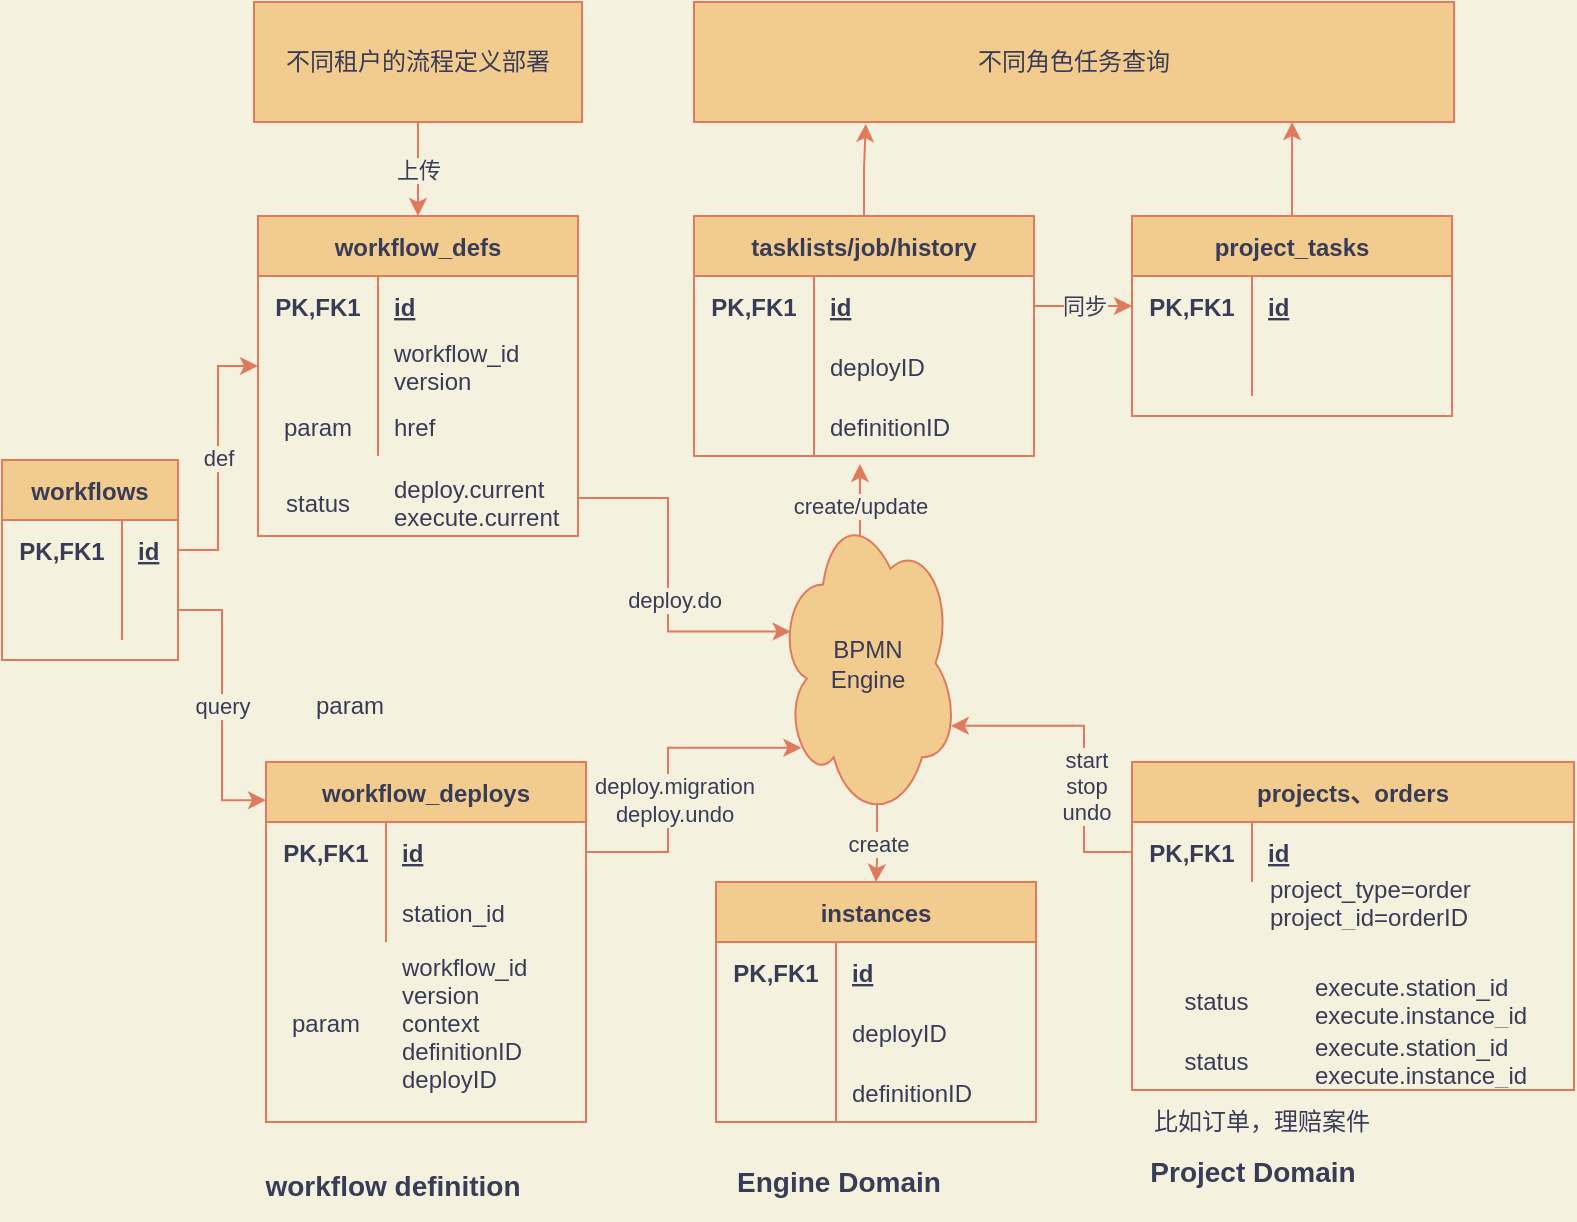 <mxfile version="14.4.2" type="github">
  <diagram id="R2lEEEUBdFMjLlhIrx00" name="Page-1">
    <mxGraphModel dx="1422" dy="746" grid="0" gridSize="10" guides="1" tooltips="1" connect="1" arrows="1" fold="1" page="1" pageScale="1" pageWidth="850" pageHeight="1100" background="#F4F1DE" math="0" shadow="0" extFonts="Permanent Marker^https://fonts.googleapis.com/css?family=Permanent+Marker">
      <root>
        <mxCell id="0" />
        <mxCell id="1" parent="0" />
        <mxCell id="DA4g0Scjdkf1gucJsFsH-38" value="&lt;font style=&quot;font-size: 14px&quot;&gt;workflow definition&lt;/font&gt;" style="text;strokeColor=none;fillColor=none;html=1;fontSize=24;fontStyle=1;verticalAlign=middle;align=center;fontColor=#393C56;" parent="1" vertex="1">
          <mxGeometry x="170" y="800" width="120" height="40" as="geometry" />
        </mxCell>
        <mxCell id="DA4g0Scjdkf1gucJsFsH-209" value="query" style="edgeStyle=orthogonalEdgeStyle;rounded=0;orthogonalLoop=1;jettySize=auto;html=1;exitX=1;exitY=0.5;exitDx=0;exitDy=0;entryX=0;entryY=0.106;entryDx=0;entryDy=0;entryPerimeter=0;strokeColor=#E07A5F;fontColor=#393C56;labelBackgroundColor=#F4F1DE;" parent="1" source="DA4g0Scjdkf1gucJsFsH-110" target="DA4g0Scjdkf1gucJsFsH-136" edge="1">
          <mxGeometry relative="1" as="geometry" />
        </mxCell>
        <mxCell id="DA4g0Scjdkf1gucJsFsH-103" value="workflows" style="shape=table;startSize=30;container=1;collapsible=1;childLayout=tableLayout;fixedRows=1;rowLines=0;fontStyle=1;align=center;resizeLast=1;fillColor=#F2CC8F;strokeColor=#E07A5F;fontColor=#393C56;" parent="1" vertex="1">
          <mxGeometry x="35" y="460" width="88" height="100" as="geometry" />
        </mxCell>
        <mxCell id="DA4g0Scjdkf1gucJsFsH-104" value="" style="shape=partialRectangle;collapsible=0;dropTarget=0;pointerEvents=0;fillColor=none;top=0;left=0;bottom=0;right=0;points=[[0,0.5],[1,0.5]];portConstraint=eastwest;strokeColor=#E07A5F;fontColor=#393C56;" parent="DA4g0Scjdkf1gucJsFsH-103" vertex="1">
          <mxGeometry y="30" width="88" height="30" as="geometry" />
        </mxCell>
        <mxCell id="DA4g0Scjdkf1gucJsFsH-105" value="PK,FK1" style="shape=partialRectangle;connectable=0;fillColor=none;top=0;left=0;bottom=0;right=0;fontStyle=1;overflow=hidden;strokeColor=#E07A5F;fontColor=#393C56;" parent="DA4g0Scjdkf1gucJsFsH-104" vertex="1">
          <mxGeometry width="60" height="30" as="geometry" />
        </mxCell>
        <mxCell id="DA4g0Scjdkf1gucJsFsH-106" value="id" style="shape=partialRectangle;connectable=0;fillColor=none;top=0;left=0;bottom=0;right=0;align=left;spacingLeft=6;fontStyle=5;overflow=hidden;strokeColor=#E07A5F;fontColor=#393C56;" parent="DA4g0Scjdkf1gucJsFsH-104" vertex="1">
          <mxGeometry x="60" width="28" height="30" as="geometry" />
        </mxCell>
        <mxCell id="DA4g0Scjdkf1gucJsFsH-110" value="" style="shape=partialRectangle;collapsible=0;dropTarget=0;pointerEvents=0;fillColor=none;top=0;left=0;bottom=0;right=0;points=[[0,0.5],[1,0.5]];portConstraint=eastwest;strokeColor=#E07A5F;fontColor=#393C56;" parent="DA4g0Scjdkf1gucJsFsH-103" vertex="1">
          <mxGeometry y="60" width="88" height="30" as="geometry" />
        </mxCell>
        <mxCell id="DA4g0Scjdkf1gucJsFsH-111" value="" style="shape=partialRectangle;connectable=0;fillColor=none;top=0;left=0;bottom=0;right=0;editable=1;overflow=hidden;strokeColor=#E07A5F;fontColor=#393C56;" parent="DA4g0Scjdkf1gucJsFsH-110" vertex="1">
          <mxGeometry width="60" height="30" as="geometry" />
        </mxCell>
        <mxCell id="DA4g0Scjdkf1gucJsFsH-112" value="" style="shape=partialRectangle;connectable=0;fillColor=none;top=0;left=0;bottom=0;right=0;align=left;spacingLeft=6;overflow=hidden;strokeColor=#E07A5F;fontColor=#393C56;" parent="DA4g0Scjdkf1gucJsFsH-110" vertex="1">
          <mxGeometry x="60" width="28" height="30" as="geometry" />
        </mxCell>
        <mxCell id="DA4g0Scjdkf1gucJsFsH-236" style="edgeStyle=orthogonalEdgeStyle;rounded=0;orthogonalLoop=1;jettySize=auto;html=1;exitX=1;exitY=0.5;exitDx=0;exitDy=0;entryX=0.13;entryY=0.77;entryDx=0;entryDy=0;entryPerimeter=0;strokeColor=#E07A5F;fontColor=#393C56;labelBackgroundColor=#F4F1DE;" parent="1" source="DA4g0Scjdkf1gucJsFsH-137" target="DA4g0Scjdkf1gucJsFsH-210" edge="1">
          <mxGeometry relative="1" as="geometry">
            <Array as="points">
              <mxPoint x="368" y="656" />
              <mxPoint x="368" y="604" />
            </Array>
          </mxGeometry>
        </mxCell>
        <mxCell id="DA4g0Scjdkf1gucJsFsH-237" value="deploy.migration&lt;br&gt;deploy.undo" style="edgeLabel;html=1;align=center;verticalAlign=middle;resizable=0;points=[];fontColor=#393C56;labelBackgroundColor=#F4F1DE;" parent="DA4g0Scjdkf1gucJsFsH-236" vertex="1" connectable="0">
          <mxGeometry x="-0.159" y="-3" relative="1" as="geometry">
            <mxPoint as="offset" />
          </mxGeometry>
        </mxCell>
        <mxCell id="DA4g0Scjdkf1gucJsFsH-157" value="" style="shape=partialRectangle;connectable=0;fillColor=none;top=0;left=0;bottom=0;right=0;editable=1;overflow=hidden;strokeColor=#E07A5F;fontColor=#393C56;" parent="1" vertex="1">
          <mxGeometry x="493" y="330" width="60" height="30" as="geometry" />
        </mxCell>
        <mxCell id="DA4g0Scjdkf1gucJsFsH-159" value="def" style="edgeStyle=orthogonalEdgeStyle;rounded=0;orthogonalLoop=1;jettySize=auto;html=1;exitX=1;exitY=0.5;exitDx=0;exitDy=0;entryX=0;entryY=0.5;entryDx=0;entryDy=0;strokeColor=#E07A5F;fontColor=#393C56;labelBackgroundColor=#F4F1DE;" parent="1" source="DA4g0Scjdkf1gucJsFsH-104" target="DA4g0Scjdkf1gucJsFsH-130" edge="1">
          <mxGeometry relative="1" as="geometry">
            <mxPoint x="442" y="275" as="targetPoint" />
          </mxGeometry>
        </mxCell>
        <mxCell id="DA4g0Scjdkf1gucJsFsH-164" value="instances" style="shape=table;startSize=30;container=1;collapsible=1;childLayout=tableLayout;fixedRows=1;rowLines=0;fontStyle=1;align=center;resizeLast=1;fillColor=#F2CC8F;strokeColor=#E07A5F;fontColor=#393C56;" parent="1" vertex="1">
          <mxGeometry x="392" y="671" width="160" height="120" as="geometry" />
        </mxCell>
        <mxCell id="DA4g0Scjdkf1gucJsFsH-165" value="" style="shape=partialRectangle;collapsible=0;dropTarget=0;pointerEvents=0;fillColor=none;top=0;left=0;bottom=0;right=0;points=[[0,0.5],[1,0.5]];portConstraint=eastwest;strokeColor=#E07A5F;fontColor=#393C56;" parent="DA4g0Scjdkf1gucJsFsH-164" vertex="1">
          <mxGeometry y="30" width="160" height="30" as="geometry" />
        </mxCell>
        <mxCell id="DA4g0Scjdkf1gucJsFsH-166" value="PK,FK1" style="shape=partialRectangle;connectable=0;fillColor=none;top=0;left=0;bottom=0;right=0;fontStyle=1;overflow=hidden;strokeColor=#E07A5F;fontColor=#393C56;" parent="DA4g0Scjdkf1gucJsFsH-165" vertex="1">
          <mxGeometry width="60" height="30" as="geometry" />
        </mxCell>
        <mxCell id="DA4g0Scjdkf1gucJsFsH-167" value="id" style="shape=partialRectangle;connectable=0;fillColor=none;top=0;left=0;bottom=0;right=0;align=left;spacingLeft=6;fontStyle=5;overflow=hidden;strokeColor=#E07A5F;fontColor=#393C56;" parent="DA4g0Scjdkf1gucJsFsH-165" vertex="1">
          <mxGeometry x="60" width="100" height="30" as="geometry" />
        </mxCell>
        <mxCell id="DA4g0Scjdkf1gucJsFsH-168" value="" style="shape=partialRectangle;collapsible=0;dropTarget=0;pointerEvents=0;fillColor=none;top=0;left=0;bottom=0;right=0;points=[[0,0.5],[1,0.5]];portConstraint=eastwest;strokeColor=#E07A5F;fontColor=#393C56;" parent="DA4g0Scjdkf1gucJsFsH-164" vertex="1">
          <mxGeometry y="60" width="160" height="30" as="geometry" />
        </mxCell>
        <mxCell id="DA4g0Scjdkf1gucJsFsH-169" value="" style="shape=partialRectangle;connectable=0;fillColor=none;top=0;left=0;bottom=0;right=0;editable=1;overflow=hidden;strokeColor=#E07A5F;fontColor=#393C56;" parent="DA4g0Scjdkf1gucJsFsH-168" vertex="1">
          <mxGeometry width="60" height="30" as="geometry" />
        </mxCell>
        <mxCell id="DA4g0Scjdkf1gucJsFsH-170" value="deployID" style="shape=partialRectangle;connectable=0;fillColor=none;top=0;left=0;bottom=0;right=0;align=left;spacingLeft=6;overflow=hidden;strokeColor=#E07A5F;fontColor=#393C56;" parent="DA4g0Scjdkf1gucJsFsH-168" vertex="1">
          <mxGeometry x="60" width="100" height="30" as="geometry" />
        </mxCell>
        <mxCell id="DA4g0Scjdkf1gucJsFsH-171" value="" style="shape=partialRectangle;collapsible=0;dropTarget=0;pointerEvents=0;fillColor=none;top=0;left=0;bottom=0;right=0;points=[[0,0.5],[1,0.5]];portConstraint=eastwest;strokeColor=#E07A5F;fontColor=#393C56;" parent="DA4g0Scjdkf1gucJsFsH-164" vertex="1">
          <mxGeometry y="90" width="160" height="30" as="geometry" />
        </mxCell>
        <mxCell id="DA4g0Scjdkf1gucJsFsH-172" value="" style="shape=partialRectangle;connectable=0;fillColor=none;top=0;left=0;bottom=0;right=0;editable=1;overflow=hidden;strokeColor=#E07A5F;fontColor=#393C56;" parent="DA4g0Scjdkf1gucJsFsH-171" vertex="1">
          <mxGeometry width="60" height="30" as="geometry" />
        </mxCell>
        <mxCell id="DA4g0Scjdkf1gucJsFsH-173" value="definitionID" style="shape=partialRectangle;connectable=0;fillColor=none;top=0;left=0;bottom=0;right=0;align=left;spacingLeft=6;overflow=hidden;strokeColor=#E07A5F;fontColor=#393C56;" parent="DA4g0Scjdkf1gucJsFsH-171" vertex="1">
          <mxGeometry x="60" width="100" height="30" as="geometry" />
        </mxCell>
        <mxCell id="DA4g0Scjdkf1gucJsFsH-177" value="&lt;font style=&quot;font-size: 14px&quot;&gt;Project Domain&lt;/font&gt;" style="text;strokeColor=none;fillColor=none;html=1;fontSize=24;fontStyle=1;verticalAlign=middle;align=center;fontColor=#393C56;" parent="1" vertex="1">
          <mxGeometry x="600" y="793" width="120" height="40" as="geometry" />
        </mxCell>
        <mxCell id="YYEajXjFbS-MX710iMY_-9" style="edgeStyle=orthogonalEdgeStyle;rounded=0;orthogonalLoop=1;jettySize=auto;html=1;exitX=0.5;exitY=0;exitDx=0;exitDy=0;entryX=0.787;entryY=1;entryDx=0;entryDy=0;entryPerimeter=0;strokeColor=#E07A5F;fontColor=#393C56;labelBackgroundColor=#F4F1DE;" parent="1" source="DA4g0Scjdkf1gucJsFsH-178" target="YYEajXjFbS-MX710iMY_-4" edge="1">
          <mxGeometry relative="1" as="geometry" />
        </mxCell>
        <mxCell id="DA4g0Scjdkf1gucJsFsH-178" value="project_tasks" style="shape=table;startSize=30;container=1;collapsible=1;childLayout=tableLayout;fixedRows=1;rowLines=0;fontStyle=1;align=center;resizeLast=1;fillColor=#F2CC8F;strokeColor=#E07A5F;fontColor=#393C56;" parent="1" vertex="1">
          <mxGeometry x="600" y="338" width="160" height="100" as="geometry" />
        </mxCell>
        <mxCell id="DA4g0Scjdkf1gucJsFsH-179" value="" style="shape=partialRectangle;collapsible=0;dropTarget=0;pointerEvents=0;fillColor=none;top=0;left=0;bottom=0;right=0;points=[[0,0.5],[1,0.5]];portConstraint=eastwest;strokeColor=#E07A5F;fontColor=#393C56;" parent="DA4g0Scjdkf1gucJsFsH-178" vertex="1">
          <mxGeometry y="30" width="160" height="30" as="geometry" />
        </mxCell>
        <mxCell id="DA4g0Scjdkf1gucJsFsH-180" value="PK,FK1" style="shape=partialRectangle;connectable=0;fillColor=none;top=0;left=0;bottom=0;right=0;fontStyle=1;overflow=hidden;strokeColor=#E07A5F;fontColor=#393C56;" parent="DA4g0Scjdkf1gucJsFsH-179" vertex="1">
          <mxGeometry width="60" height="30" as="geometry" />
        </mxCell>
        <mxCell id="DA4g0Scjdkf1gucJsFsH-181" value="id" style="shape=partialRectangle;connectable=0;fillColor=none;top=0;left=0;bottom=0;right=0;align=left;spacingLeft=6;fontStyle=5;overflow=hidden;strokeColor=#E07A5F;fontColor=#393C56;" parent="DA4g0Scjdkf1gucJsFsH-179" vertex="1">
          <mxGeometry x="60" width="100" height="30" as="geometry" />
        </mxCell>
        <mxCell id="DA4g0Scjdkf1gucJsFsH-182" value="" style="shape=partialRectangle;collapsible=0;dropTarget=0;pointerEvents=0;fillColor=none;top=0;left=0;bottom=0;right=0;points=[[0,0.5],[1,0.5]];portConstraint=eastwest;strokeColor=#E07A5F;fontColor=#393C56;" parent="DA4g0Scjdkf1gucJsFsH-178" vertex="1">
          <mxGeometry y="60" width="160" height="30" as="geometry" />
        </mxCell>
        <mxCell id="DA4g0Scjdkf1gucJsFsH-183" value="" style="shape=partialRectangle;connectable=0;fillColor=none;top=0;left=0;bottom=0;right=0;editable=1;overflow=hidden;strokeColor=#E07A5F;fontColor=#393C56;" parent="DA4g0Scjdkf1gucJsFsH-182" vertex="1">
          <mxGeometry width="60" height="30" as="geometry" />
        </mxCell>
        <mxCell id="DA4g0Scjdkf1gucJsFsH-184" value="" style="shape=partialRectangle;connectable=0;fillColor=none;top=0;left=0;bottom=0;right=0;align=left;spacingLeft=6;overflow=hidden;strokeColor=#E07A5F;fontColor=#393C56;" parent="DA4g0Scjdkf1gucJsFsH-182" vertex="1">
          <mxGeometry x="60" width="100" height="30" as="geometry" />
        </mxCell>
        <mxCell id="YYEajXjFbS-MX710iMY_-6" value="create/update" style="edgeStyle=orthogonalEdgeStyle;rounded=0;orthogonalLoop=1;jettySize=auto;html=1;exitX=0.4;exitY=0.1;exitDx=0;exitDy=0;exitPerimeter=0;entryX=0.488;entryY=1.133;entryDx=0;entryDy=0;entryPerimeter=0;strokeColor=#E07A5F;fontColor=#393C56;labelBackgroundColor=#F4F1DE;" parent="1" source="DA4g0Scjdkf1gucJsFsH-210" target="DA4g0Scjdkf1gucJsFsH-224" edge="1">
          <mxGeometry relative="1" as="geometry" />
        </mxCell>
        <mxCell id="YYEajXjFbS-MX710iMY_-7" value="create" style="edgeStyle=orthogonalEdgeStyle;rounded=0;orthogonalLoop=1;jettySize=auto;html=1;exitX=0.55;exitY=0.95;exitDx=0;exitDy=0;exitPerimeter=0;strokeColor=#E07A5F;fontColor=#393C56;labelBackgroundColor=#F4F1DE;" parent="1" source="DA4g0Scjdkf1gucJsFsH-210" target="DA4g0Scjdkf1gucJsFsH-164" edge="1">
          <mxGeometry relative="1" as="geometry" />
        </mxCell>
        <mxCell id="DA4g0Scjdkf1gucJsFsH-210" value="BPMN &lt;br&gt;Engine" style="ellipse;shape=cloud;whiteSpace=wrap;html=1;align=center;fillColor=#F2CC8F;strokeColor=#E07A5F;fontColor=#393C56;" parent="1" vertex="1">
          <mxGeometry x="423" y="483" width="90" height="157" as="geometry" />
        </mxCell>
        <mxCell id="DA4g0Scjdkf1gucJsFsH-214" style="edgeStyle=orthogonalEdgeStyle;rounded=0;orthogonalLoop=1;jettySize=auto;html=1;exitX=0;exitY=0.5;exitDx=0;exitDy=0;entryX=0.96;entryY=0.7;entryDx=0;entryDy=0;entryPerimeter=0;strokeColor=#E07A5F;fontColor=#393C56;labelBackgroundColor=#F4F1DE;" parent="1" source="DA4g0Scjdkf1gucJsFsH-186" target="DA4g0Scjdkf1gucJsFsH-210" edge="1">
          <mxGeometry relative="1" as="geometry">
            <mxPoint x="640" y="285" as="sourcePoint" />
            <Array as="points">
              <mxPoint x="576" y="656" />
              <mxPoint x="576" y="593" />
            </Array>
          </mxGeometry>
        </mxCell>
        <mxCell id="DA4g0Scjdkf1gucJsFsH-215" value="start&lt;br&gt;stop&lt;br&gt;undo" style="edgeLabel;html=1;align=center;verticalAlign=middle;resizable=0;points=[];fontColor=#393C56;labelBackgroundColor=#F4F1DE;" parent="DA4g0Scjdkf1gucJsFsH-214" vertex="1" connectable="0">
          <mxGeometry x="-0.249" y="-1" relative="1" as="geometry">
            <mxPoint as="offset" />
          </mxGeometry>
        </mxCell>
        <mxCell id="YYEajXjFbS-MX710iMY_-8" style="edgeStyle=orthogonalEdgeStyle;rounded=0;orthogonalLoop=1;jettySize=auto;html=1;exitX=0.5;exitY=0;exitDx=0;exitDy=0;entryX=0.226;entryY=1.017;entryDx=0;entryDy=0;entryPerimeter=0;strokeColor=#E07A5F;fontColor=#393C56;labelBackgroundColor=#F4F1DE;" parent="1" source="DA4g0Scjdkf1gucJsFsH-217" target="YYEajXjFbS-MX710iMY_-4" edge="1">
          <mxGeometry relative="1" as="geometry" />
        </mxCell>
        <mxCell id="DA4g0Scjdkf1gucJsFsH-217" value="tasklists/job/history" style="shape=table;startSize=30;container=1;collapsible=1;childLayout=tableLayout;fixedRows=1;rowLines=0;fontStyle=1;align=center;resizeLast=1;fillColor=#F2CC8F;strokeColor=#E07A5F;fontColor=#393C56;" parent="1" vertex="1">
          <mxGeometry x="381" y="338" width="170" height="120" as="geometry" />
        </mxCell>
        <mxCell id="DA4g0Scjdkf1gucJsFsH-218" value="" style="shape=partialRectangle;collapsible=0;dropTarget=0;pointerEvents=0;fillColor=none;top=0;left=0;bottom=0;right=0;points=[[0,0.5],[1,0.5]];portConstraint=eastwest;strokeColor=#E07A5F;fontColor=#393C56;" parent="DA4g0Scjdkf1gucJsFsH-217" vertex="1">
          <mxGeometry y="30" width="170" height="30" as="geometry" />
        </mxCell>
        <mxCell id="DA4g0Scjdkf1gucJsFsH-219" value="PK,FK1" style="shape=partialRectangle;connectable=0;fillColor=none;top=0;left=0;bottom=0;right=0;fontStyle=1;overflow=hidden;strokeColor=#E07A5F;fontColor=#393C56;" parent="DA4g0Scjdkf1gucJsFsH-218" vertex="1">
          <mxGeometry width="60" height="30" as="geometry" />
        </mxCell>
        <mxCell id="DA4g0Scjdkf1gucJsFsH-220" value="id" style="shape=partialRectangle;connectable=0;fillColor=none;top=0;left=0;bottom=0;right=0;align=left;spacingLeft=6;fontStyle=5;overflow=hidden;strokeColor=#E07A5F;fontColor=#393C56;" parent="DA4g0Scjdkf1gucJsFsH-218" vertex="1">
          <mxGeometry x="60" width="110" height="30" as="geometry" />
        </mxCell>
        <mxCell id="DA4g0Scjdkf1gucJsFsH-221" value="" style="shape=partialRectangle;collapsible=0;dropTarget=0;pointerEvents=0;fillColor=none;top=0;left=0;bottom=0;right=0;points=[[0,0.5],[1,0.5]];portConstraint=eastwest;strokeColor=#E07A5F;fontColor=#393C56;" parent="DA4g0Scjdkf1gucJsFsH-217" vertex="1">
          <mxGeometry y="60" width="170" height="30" as="geometry" />
        </mxCell>
        <mxCell id="DA4g0Scjdkf1gucJsFsH-222" value="" style="shape=partialRectangle;connectable=0;fillColor=none;top=0;left=0;bottom=0;right=0;editable=1;overflow=hidden;strokeColor=#E07A5F;fontColor=#393C56;" parent="DA4g0Scjdkf1gucJsFsH-221" vertex="1">
          <mxGeometry width="60" height="30" as="geometry" />
        </mxCell>
        <mxCell id="DA4g0Scjdkf1gucJsFsH-223" value="deployID" style="shape=partialRectangle;connectable=0;fillColor=none;top=0;left=0;bottom=0;right=0;align=left;spacingLeft=6;overflow=hidden;strokeColor=#E07A5F;fontColor=#393C56;" parent="DA4g0Scjdkf1gucJsFsH-221" vertex="1">
          <mxGeometry x="60" width="110" height="30" as="geometry" />
        </mxCell>
        <mxCell id="DA4g0Scjdkf1gucJsFsH-224" value="" style="shape=partialRectangle;collapsible=0;dropTarget=0;pointerEvents=0;fillColor=none;top=0;left=0;bottom=0;right=0;points=[[0,0.5],[1,0.5]];portConstraint=eastwest;strokeColor=#E07A5F;fontColor=#393C56;" parent="DA4g0Scjdkf1gucJsFsH-217" vertex="1">
          <mxGeometry y="90" width="170" height="30" as="geometry" />
        </mxCell>
        <mxCell id="DA4g0Scjdkf1gucJsFsH-225" value="" style="shape=partialRectangle;connectable=0;fillColor=none;top=0;left=0;bottom=0;right=0;editable=1;overflow=hidden;strokeColor=#E07A5F;fontColor=#393C56;" parent="DA4g0Scjdkf1gucJsFsH-224" vertex="1">
          <mxGeometry width="60" height="30" as="geometry" />
        </mxCell>
        <mxCell id="DA4g0Scjdkf1gucJsFsH-226" value="definitionID" style="shape=partialRectangle;connectable=0;fillColor=none;top=0;left=0;bottom=0;right=0;align=left;spacingLeft=6;overflow=hidden;strokeColor=#E07A5F;fontColor=#393C56;" parent="DA4g0Scjdkf1gucJsFsH-224" vertex="1">
          <mxGeometry x="60" width="110" height="30" as="geometry" />
        </mxCell>
        <mxCell id="DA4g0Scjdkf1gucJsFsH-230" value="&lt;font style=&quot;font-size: 14px&quot;&gt;Engine Domain&lt;/font&gt;" style="text;strokeColor=none;fillColor=none;html=1;fontSize=24;fontStyle=1;verticalAlign=middle;align=center;fontColor=#393C56;" parent="1" vertex="1">
          <mxGeometry x="393" y="798" width="120" height="40" as="geometry" />
        </mxCell>
        <mxCell id="DA4g0Scjdkf1gucJsFsH-231" value="比如订单，理赔案件" style="text;html=1;strokeColor=none;fillColor=none;align=center;verticalAlign=middle;whiteSpace=wrap;rounded=0;fontColor=#393C56;" parent="1" vertex="1">
          <mxGeometry x="610" y="786" width="110" height="10" as="geometry" />
        </mxCell>
        <mxCell id="DA4g0Scjdkf1gucJsFsH-239" style="edgeStyle=orthogonalEdgeStyle;rounded=0;orthogonalLoop=1;jettySize=auto;html=1;exitX=1;exitY=0.5;exitDx=0;exitDy=0;entryX=0.07;entryY=0.4;entryDx=0;entryDy=0;entryPerimeter=0;strokeColor=#E07A5F;fontColor=#393C56;labelBackgroundColor=#F4F1DE;" parent="1" source="DA4g0Scjdkf1gucJsFsH-244" target="DA4g0Scjdkf1gucJsFsH-210" edge="1">
          <mxGeometry relative="1" as="geometry">
            <Array as="points">
              <mxPoint x="323" y="479" />
              <mxPoint x="368" y="479" />
              <mxPoint x="368" y="546" />
            </Array>
          </mxGeometry>
        </mxCell>
        <mxCell id="DA4g0Scjdkf1gucJsFsH-240" value="deploy.do" style="edgeLabel;html=1;align=center;verticalAlign=middle;resizable=0;points=[];fontColor=#393C56;labelBackgroundColor=#F4F1DE;" parent="DA4g0Scjdkf1gucJsFsH-239" vertex="1" connectable="0">
          <mxGeometry x="0.121" y="3" relative="1" as="geometry">
            <mxPoint as="offset" />
          </mxGeometry>
        </mxCell>
        <mxCell id="YYEajXjFbS-MX710iMY_-1" value="" style="group;fontColor=#393C56;" parent="1" vertex="1" connectable="0">
          <mxGeometry x="600" y="611" width="221" height="164" as="geometry" />
        </mxCell>
        <mxCell id="DA4g0Scjdkf1gucJsFsH-185" value="projects、orders" style="shape=table;startSize=30;container=1;collapsible=1;childLayout=tableLayout;fixedRows=1;rowLines=0;fontStyle=1;align=center;resizeLast=1;fillColor=#F2CC8F;strokeColor=#E07A5F;fontColor=#393C56;" parent="YYEajXjFbS-MX710iMY_-1" vertex="1">
          <mxGeometry width="221" height="164" as="geometry" />
        </mxCell>
        <mxCell id="DA4g0Scjdkf1gucJsFsH-186" value="" style="shape=partialRectangle;collapsible=0;dropTarget=0;pointerEvents=0;fillColor=none;top=0;left=0;bottom=0;right=0;points=[[0,0.5],[1,0.5]];portConstraint=eastwest;strokeColor=#E07A5F;fontColor=#393C56;" parent="DA4g0Scjdkf1gucJsFsH-185" vertex="1">
          <mxGeometry y="30" width="221" height="30" as="geometry" />
        </mxCell>
        <mxCell id="DA4g0Scjdkf1gucJsFsH-187" value="PK,FK1" style="shape=partialRectangle;connectable=0;fillColor=none;top=0;left=0;bottom=0;right=0;fontStyle=1;overflow=hidden;strokeColor=#E07A5F;fontColor=#393C56;" parent="DA4g0Scjdkf1gucJsFsH-186" vertex="1">
          <mxGeometry width="60" height="30" as="geometry" />
        </mxCell>
        <mxCell id="DA4g0Scjdkf1gucJsFsH-188" value="id" style="shape=partialRectangle;connectable=0;fillColor=none;top=0;left=0;bottom=0;right=0;align=left;spacingLeft=6;fontStyle=5;overflow=hidden;strokeColor=#E07A5F;fontColor=#393C56;" parent="DA4g0Scjdkf1gucJsFsH-186" vertex="1">
          <mxGeometry x="60" width="161" height="30" as="geometry" />
        </mxCell>
        <mxCell id="DA4g0Scjdkf1gucJsFsH-206" value="" style="shape=partialRectangle;collapsible=0;dropTarget=0;pointerEvents=0;fillColor=none;top=0;left=0;bottom=0;right=0;points=[[0,0.5],[1,0.5]];portConstraint=eastwest;strokeColor=#E07A5F;fontColor=#393C56;" parent="YYEajXjFbS-MX710iMY_-1" vertex="1">
          <mxGeometry x="11" y="55" width="210" height="30" as="geometry" />
        </mxCell>
        <mxCell id="DA4g0Scjdkf1gucJsFsH-207" value="" style="shape=partialRectangle;connectable=0;fillColor=none;top=0;left=0;bottom=0;right=0;editable=1;overflow=hidden;strokeColor=#E07A5F;fontColor=#393C56;" parent="DA4g0Scjdkf1gucJsFsH-206" vertex="1">
          <mxGeometry width="80" height="30" as="geometry" />
        </mxCell>
        <mxCell id="DA4g0Scjdkf1gucJsFsH-208" value="project_type=order&#xa;project_id=orderID" style="shape=partialRectangle;connectable=0;fillColor=none;top=0;left=0;bottom=0;right=0;align=left;spacingLeft=6;overflow=hidden;strokeColor=#E07A5F;fontColor=#393C56;" parent="DA4g0Scjdkf1gucJsFsH-206" vertex="1">
          <mxGeometry x="50" width="160" height="30" as="geometry" />
        </mxCell>
        <mxCell id="DA4g0Scjdkf1gucJsFsH-247" value="" style="shape=partialRectangle;collapsible=0;dropTarget=0;pointerEvents=0;fillColor=none;top=0;left=0;bottom=0;right=0;points=[[0,0.5],[1,0.5]];portConstraint=eastwest;strokeColor=#E07A5F;fontColor=#393C56;" parent="YYEajXjFbS-MX710iMY_-1" vertex="1">
          <mxGeometry x="1" y="104" width="220" height="30" as="geometry" />
        </mxCell>
        <mxCell id="DA4g0Scjdkf1gucJsFsH-248" value="status" style="shape=partialRectangle;connectable=0;fillColor=none;top=0;left=0;bottom=0;right=0;editable=1;overflow=hidden;strokeColor=#E07A5F;fontColor=#393C56;" parent="DA4g0Scjdkf1gucJsFsH-247" vertex="1">
          <mxGeometry width="82.5" height="30" as="geometry" />
        </mxCell>
        <mxCell id="DA4g0Scjdkf1gucJsFsH-249" value="execute.station_id&#xa;execute.instance_id" style="shape=partialRectangle;connectable=0;fillColor=none;top=0;left=0;bottom=0;right=0;align=left;spacingLeft=6;overflow=hidden;strokeColor=#E07A5F;fontColor=#393C56;" parent="DA4g0Scjdkf1gucJsFsH-247" vertex="1">
          <mxGeometry x="82.5" width="137.5" height="30" as="geometry" />
        </mxCell>
        <mxCell id="DA4g0Scjdkf1gucJsFsH-250" value="" style="shape=partialRectangle;collapsible=0;dropTarget=0;pointerEvents=0;fillColor=none;top=0;left=0;bottom=0;right=0;points=[[0,0.5],[1,0.5]];portConstraint=eastwest;strokeColor=#E07A5F;fontColor=#393C56;" parent="YYEajXjFbS-MX710iMY_-1" vertex="1">
          <mxGeometry x="1" y="134" width="220" height="30" as="geometry" />
        </mxCell>
        <mxCell id="DA4g0Scjdkf1gucJsFsH-251" value="status" style="shape=partialRectangle;connectable=0;fillColor=none;top=0;left=0;bottom=0;right=0;editable=1;overflow=hidden;strokeColor=#E07A5F;fontColor=#393C56;" parent="DA4g0Scjdkf1gucJsFsH-250" vertex="1">
          <mxGeometry width="82.5" height="30" as="geometry" />
        </mxCell>
        <mxCell id="DA4g0Scjdkf1gucJsFsH-252" value="execute.station_id&#xa;execute.instance_id" style="shape=partialRectangle;connectable=0;fillColor=none;top=0;left=0;bottom=0;right=0;align=left;spacingLeft=6;overflow=hidden;strokeColor=#E07A5F;fontColor=#393C56;" parent="DA4g0Scjdkf1gucJsFsH-250" vertex="1">
          <mxGeometry x="82.5" width="137.5" height="30" as="geometry" />
        </mxCell>
        <mxCell id="YYEajXjFbS-MX710iMY_-2" value="" style="group;fontColor=#393C56;" parent="1" vertex="1" connectable="0">
          <mxGeometry x="167" y="611" width="160" height="180" as="geometry" />
        </mxCell>
        <mxCell id="DA4g0Scjdkf1gucJsFsH-136" value="workflow_deploys" style="shape=table;startSize=30;container=1;collapsible=1;childLayout=tableLayout;fixedRows=1;rowLines=0;fontStyle=1;align=center;resizeLast=1;fillColor=#F2CC8F;strokeColor=#E07A5F;fontColor=#393C56;" parent="YYEajXjFbS-MX710iMY_-2" vertex="1">
          <mxGeometry width="160" height="180" as="geometry" />
        </mxCell>
        <mxCell id="DA4g0Scjdkf1gucJsFsH-137" value="" style="shape=partialRectangle;collapsible=0;dropTarget=0;pointerEvents=0;fillColor=none;top=0;left=0;bottom=0;right=0;points=[[0,0.5],[1,0.5]];portConstraint=eastwest;strokeColor=#E07A5F;fontColor=#393C56;" parent="DA4g0Scjdkf1gucJsFsH-136" vertex="1">
          <mxGeometry y="30" width="160" height="30" as="geometry" />
        </mxCell>
        <mxCell id="DA4g0Scjdkf1gucJsFsH-138" value="PK,FK1" style="shape=partialRectangle;connectable=0;fillColor=none;top=0;left=0;bottom=0;right=0;fontStyle=1;overflow=hidden;strokeColor=#E07A5F;fontColor=#393C56;" parent="DA4g0Scjdkf1gucJsFsH-137" vertex="1">
          <mxGeometry width="60" height="30" as="geometry" />
        </mxCell>
        <mxCell id="DA4g0Scjdkf1gucJsFsH-139" value="id" style="shape=partialRectangle;connectable=0;fillColor=none;top=0;left=0;bottom=0;right=0;align=left;spacingLeft=6;fontStyle=5;overflow=hidden;strokeColor=#E07A5F;fontColor=#393C56;" parent="DA4g0Scjdkf1gucJsFsH-137" vertex="1">
          <mxGeometry x="60" width="100" height="30" as="geometry" />
        </mxCell>
        <mxCell id="DA4g0Scjdkf1gucJsFsH-143" value="" style="shape=partialRectangle;collapsible=0;dropTarget=0;pointerEvents=0;fillColor=none;top=0;left=0;bottom=0;right=0;points=[[0,0.5],[1,0.5]];portConstraint=eastwest;strokeColor=#E07A5F;fontColor=#393C56;" parent="DA4g0Scjdkf1gucJsFsH-136" vertex="1">
          <mxGeometry y="60" width="160" height="30" as="geometry" />
        </mxCell>
        <mxCell id="DA4g0Scjdkf1gucJsFsH-144" value="" style="shape=partialRectangle;connectable=0;fillColor=none;top=0;left=0;bottom=0;right=0;editable=1;overflow=hidden;strokeColor=#E07A5F;fontColor=#393C56;" parent="DA4g0Scjdkf1gucJsFsH-143" vertex="1">
          <mxGeometry width="60" height="30" as="geometry" />
        </mxCell>
        <mxCell id="DA4g0Scjdkf1gucJsFsH-145" value="station_id" style="shape=partialRectangle;connectable=0;fillColor=none;top=0;left=0;bottom=0;right=0;align=left;spacingLeft=6;overflow=hidden;strokeColor=#E07A5F;fontColor=#393C56;" parent="DA4g0Scjdkf1gucJsFsH-143" vertex="1">
          <mxGeometry x="60" width="100" height="30" as="geometry" />
        </mxCell>
        <mxCell id="DA4g0Scjdkf1gucJsFsH-211" value="" style="shape=partialRectangle;collapsible=0;dropTarget=0;pointerEvents=0;fillColor=none;top=0;left=0;bottom=0;right=0;points=[[0,0.5],[1,0.5]];portConstraint=eastwest;strokeColor=#E07A5F;fontColor=#393C56;" parent="YYEajXjFbS-MX710iMY_-2" vertex="1">
          <mxGeometry y="90" width="160" height="80" as="geometry" />
        </mxCell>
        <mxCell id="DA4g0Scjdkf1gucJsFsH-212" value="param" style="shape=partialRectangle;connectable=0;fillColor=none;top=0;left=0;bottom=0;right=0;editable=1;overflow=hidden;strokeColor=#E07A5F;fontColor=#393C56;" parent="DA4g0Scjdkf1gucJsFsH-211" vertex="1">
          <mxGeometry width="60" height="80" as="geometry" />
        </mxCell>
        <mxCell id="DA4g0Scjdkf1gucJsFsH-213" value="workflow_id&#xa;version&#xa;context&#xa;definitionID&#xa;deployID" style="shape=partialRectangle;connectable=0;fillColor=none;top=0;left=0;bottom=0;right=0;align=left;spacingLeft=6;overflow=hidden;strokeColor=#E07A5F;fontColor=#393C56;" parent="DA4g0Scjdkf1gucJsFsH-211" vertex="1">
          <mxGeometry x="60" width="100" height="80" as="geometry" />
        </mxCell>
        <mxCell id="YYEajXjFbS-MX710iMY_-3" value="" style="group;fontColor=#393C56;" parent="1" vertex="1" connectable="0">
          <mxGeometry x="163" y="338" width="160" height="160" as="geometry" />
        </mxCell>
        <mxCell id="DA4g0Scjdkf1gucJsFsH-123" value="workflow_defs" style="shape=table;startSize=30;container=1;collapsible=1;childLayout=tableLayout;fixedRows=1;rowLines=0;fontStyle=1;align=center;resizeLast=1;fillColor=#F2CC8F;strokeColor=#E07A5F;fontColor=#393C56;" parent="YYEajXjFbS-MX710iMY_-3" vertex="1">
          <mxGeometry width="160" height="160" as="geometry" />
        </mxCell>
        <mxCell id="DA4g0Scjdkf1gucJsFsH-124" value="" style="shape=partialRectangle;collapsible=0;dropTarget=0;pointerEvents=0;fillColor=none;top=0;left=0;bottom=0;right=0;points=[[0,0.5],[1,0.5]];portConstraint=eastwest;strokeColor=#E07A5F;fontColor=#393C56;" parent="DA4g0Scjdkf1gucJsFsH-123" vertex="1">
          <mxGeometry y="30" width="160" height="30" as="geometry" />
        </mxCell>
        <mxCell id="DA4g0Scjdkf1gucJsFsH-125" value="PK,FK1" style="shape=partialRectangle;connectable=0;fillColor=none;top=0;left=0;bottom=0;right=0;fontStyle=1;overflow=hidden;strokeColor=#E07A5F;fontColor=#393C56;" parent="DA4g0Scjdkf1gucJsFsH-124" vertex="1">
          <mxGeometry width="60" height="30" as="geometry" />
        </mxCell>
        <mxCell id="DA4g0Scjdkf1gucJsFsH-126" value="id" style="shape=partialRectangle;connectable=0;fillColor=none;top=0;left=0;bottom=0;right=0;align=left;spacingLeft=6;fontStyle=5;overflow=hidden;strokeColor=#E07A5F;fontColor=#393C56;" parent="DA4g0Scjdkf1gucJsFsH-124" vertex="1">
          <mxGeometry x="60" width="100" height="30" as="geometry" />
        </mxCell>
        <mxCell id="DA4g0Scjdkf1gucJsFsH-130" value="" style="shape=partialRectangle;collapsible=0;dropTarget=0;pointerEvents=0;fillColor=none;top=0;left=0;bottom=0;right=0;points=[[0,0.5],[1,0.5]];portConstraint=eastwest;strokeColor=#E07A5F;fontColor=#393C56;" parent="DA4g0Scjdkf1gucJsFsH-123" vertex="1">
          <mxGeometry y="60" width="160" height="30" as="geometry" />
        </mxCell>
        <mxCell id="DA4g0Scjdkf1gucJsFsH-131" value="" style="shape=partialRectangle;connectable=0;fillColor=none;top=0;left=0;bottom=0;right=0;editable=1;overflow=hidden;strokeColor=#E07A5F;fontColor=#393C56;" parent="DA4g0Scjdkf1gucJsFsH-130" vertex="1">
          <mxGeometry width="60" height="30" as="geometry" />
        </mxCell>
        <mxCell id="DA4g0Scjdkf1gucJsFsH-132" value="workflow_id&#xa;version" style="shape=partialRectangle;connectable=0;fillColor=none;top=0;left=0;bottom=0;right=0;align=left;spacingLeft=6;overflow=hidden;strokeColor=#E07A5F;fontColor=#393C56;" parent="DA4g0Scjdkf1gucJsFsH-130" vertex="1">
          <mxGeometry x="60" width="100" height="30" as="geometry" />
        </mxCell>
        <mxCell id="DA4g0Scjdkf1gucJsFsH-133" value="" style="shape=partialRectangle;collapsible=0;dropTarget=0;pointerEvents=0;fillColor=none;top=0;left=0;bottom=0;right=0;points=[[0,0.5],[1,0.5]];portConstraint=eastwest;strokeColor=#E07A5F;fontColor=#393C56;" parent="DA4g0Scjdkf1gucJsFsH-123" vertex="1">
          <mxGeometry y="90" width="160" height="30" as="geometry" />
        </mxCell>
        <mxCell id="DA4g0Scjdkf1gucJsFsH-134" value="param" style="shape=partialRectangle;connectable=0;fillColor=none;top=0;left=0;bottom=0;right=0;editable=1;overflow=hidden;strokeColor=#E07A5F;fontColor=#393C56;" parent="DA4g0Scjdkf1gucJsFsH-133" vertex="1">
          <mxGeometry width="60" height="30" as="geometry" />
        </mxCell>
        <mxCell id="DA4g0Scjdkf1gucJsFsH-135" value="href" style="shape=partialRectangle;connectable=0;fillColor=none;top=0;left=0;bottom=0;right=0;align=left;spacingLeft=6;overflow=hidden;strokeColor=#E07A5F;fontColor=#393C56;" parent="DA4g0Scjdkf1gucJsFsH-133" vertex="1">
          <mxGeometry x="60" width="100" height="30" as="geometry" />
        </mxCell>
        <mxCell id="DA4g0Scjdkf1gucJsFsH-161" value="" style="shape=partialRectangle;collapsible=0;dropTarget=0;pointerEvents=0;fillColor=none;top=0;left=0;bottom=0;right=0;points=[[0,0.5],[1,0.5]];portConstraint=eastwest;strokeColor=#E07A5F;fontColor=#393C56;" parent="YYEajXjFbS-MX710iMY_-3" vertex="1">
          <mxGeometry x="16" y="229" width="160" height="30" as="geometry" />
        </mxCell>
        <mxCell id="DA4g0Scjdkf1gucJsFsH-162" value="param" style="shape=partialRectangle;connectable=0;fillColor=none;top=0;left=0;bottom=0;right=0;editable=1;overflow=hidden;strokeColor=#E07A5F;fontColor=#393C56;" parent="DA4g0Scjdkf1gucJsFsH-161" vertex="1">
          <mxGeometry width="60" height="30" as="geometry" />
        </mxCell>
        <mxCell id="DA4g0Scjdkf1gucJsFsH-163" value="" style="shape=partialRectangle;connectable=0;fillColor=none;top=0;left=0;bottom=0;right=0;align=left;spacingLeft=6;overflow=hidden;strokeColor=#E07A5F;fontColor=#393C56;" parent="DA4g0Scjdkf1gucJsFsH-161" vertex="1">
          <mxGeometry x="60" y="11" width="100" height="30" as="geometry" />
        </mxCell>
        <mxCell id="DA4g0Scjdkf1gucJsFsH-244" value="" style="shape=partialRectangle;collapsible=0;dropTarget=0;pointerEvents=0;fillColor=none;top=0;left=0;bottom=0;right=0;points=[[0,0.5],[1,0.5]];portConstraint=eastwest;strokeColor=#E07A5F;fontColor=#393C56;" parent="YYEajXjFbS-MX710iMY_-3" vertex="1">
          <mxGeometry y="128" width="160" height="30" as="geometry" />
        </mxCell>
        <mxCell id="DA4g0Scjdkf1gucJsFsH-245" value="status" style="shape=partialRectangle;connectable=0;fillColor=none;top=0;left=0;bottom=0;right=0;editable=1;overflow=hidden;strokeColor=#E07A5F;fontColor=#393C56;" parent="DA4g0Scjdkf1gucJsFsH-244" vertex="1">
          <mxGeometry width="60" height="30" as="geometry" />
        </mxCell>
        <mxCell id="DA4g0Scjdkf1gucJsFsH-246" value="deploy.current&#xa;execute.current" style="shape=partialRectangle;connectable=0;fillColor=none;top=0;left=0;bottom=0;right=0;align=left;spacingLeft=6;overflow=hidden;strokeColor=#E07A5F;fontColor=#393C56;" parent="DA4g0Scjdkf1gucJsFsH-244" vertex="1">
          <mxGeometry x="60" width="100" height="30" as="geometry" />
        </mxCell>
        <mxCell id="YYEajXjFbS-MX710iMY_-4" value="不同角色任务查询" style="rounded=0;whiteSpace=wrap;html=1;fillColor=#F2CC8F;strokeColor=#E07A5F;fontColor=#393C56;" parent="1" vertex="1">
          <mxGeometry x="381" y="231" width="380" height="60" as="geometry" />
        </mxCell>
        <mxCell id="YYEajXjFbS-MX710iMY_-5" value="同步" style="edgeStyle=orthogonalEdgeStyle;rounded=0;orthogonalLoop=1;jettySize=auto;html=1;exitX=1;exitY=0.5;exitDx=0;exitDy=0;entryX=0;entryY=0.5;entryDx=0;entryDy=0;strokeColor=#E07A5F;fontColor=#393C56;labelBackgroundColor=#F4F1DE;" parent="1" source="DA4g0Scjdkf1gucJsFsH-218" target="DA4g0Scjdkf1gucJsFsH-179" edge="1">
          <mxGeometry relative="1" as="geometry" />
        </mxCell>
        <mxCell id="YYEajXjFbS-MX710iMY_-11" value="上传" style="edgeStyle=orthogonalEdgeStyle;rounded=0;orthogonalLoop=1;jettySize=auto;html=1;exitX=0.5;exitY=1;exitDx=0;exitDy=0;strokeColor=#E07A5F;fontColor=#393C56;labelBackgroundColor=#F4F1DE;" parent="1" source="YYEajXjFbS-MX710iMY_-10" target="DA4g0Scjdkf1gucJsFsH-123" edge="1">
          <mxGeometry relative="1" as="geometry" />
        </mxCell>
        <mxCell id="YYEajXjFbS-MX710iMY_-10" value="不同租户的流程定义部署" style="rounded=0;whiteSpace=wrap;html=1;fillColor=#F2CC8F;strokeColor=#E07A5F;fontColor=#393C56;" parent="1" vertex="1">
          <mxGeometry x="161" y="231" width="164" height="60" as="geometry" />
        </mxCell>
      </root>
    </mxGraphModel>
  </diagram>
</mxfile>
